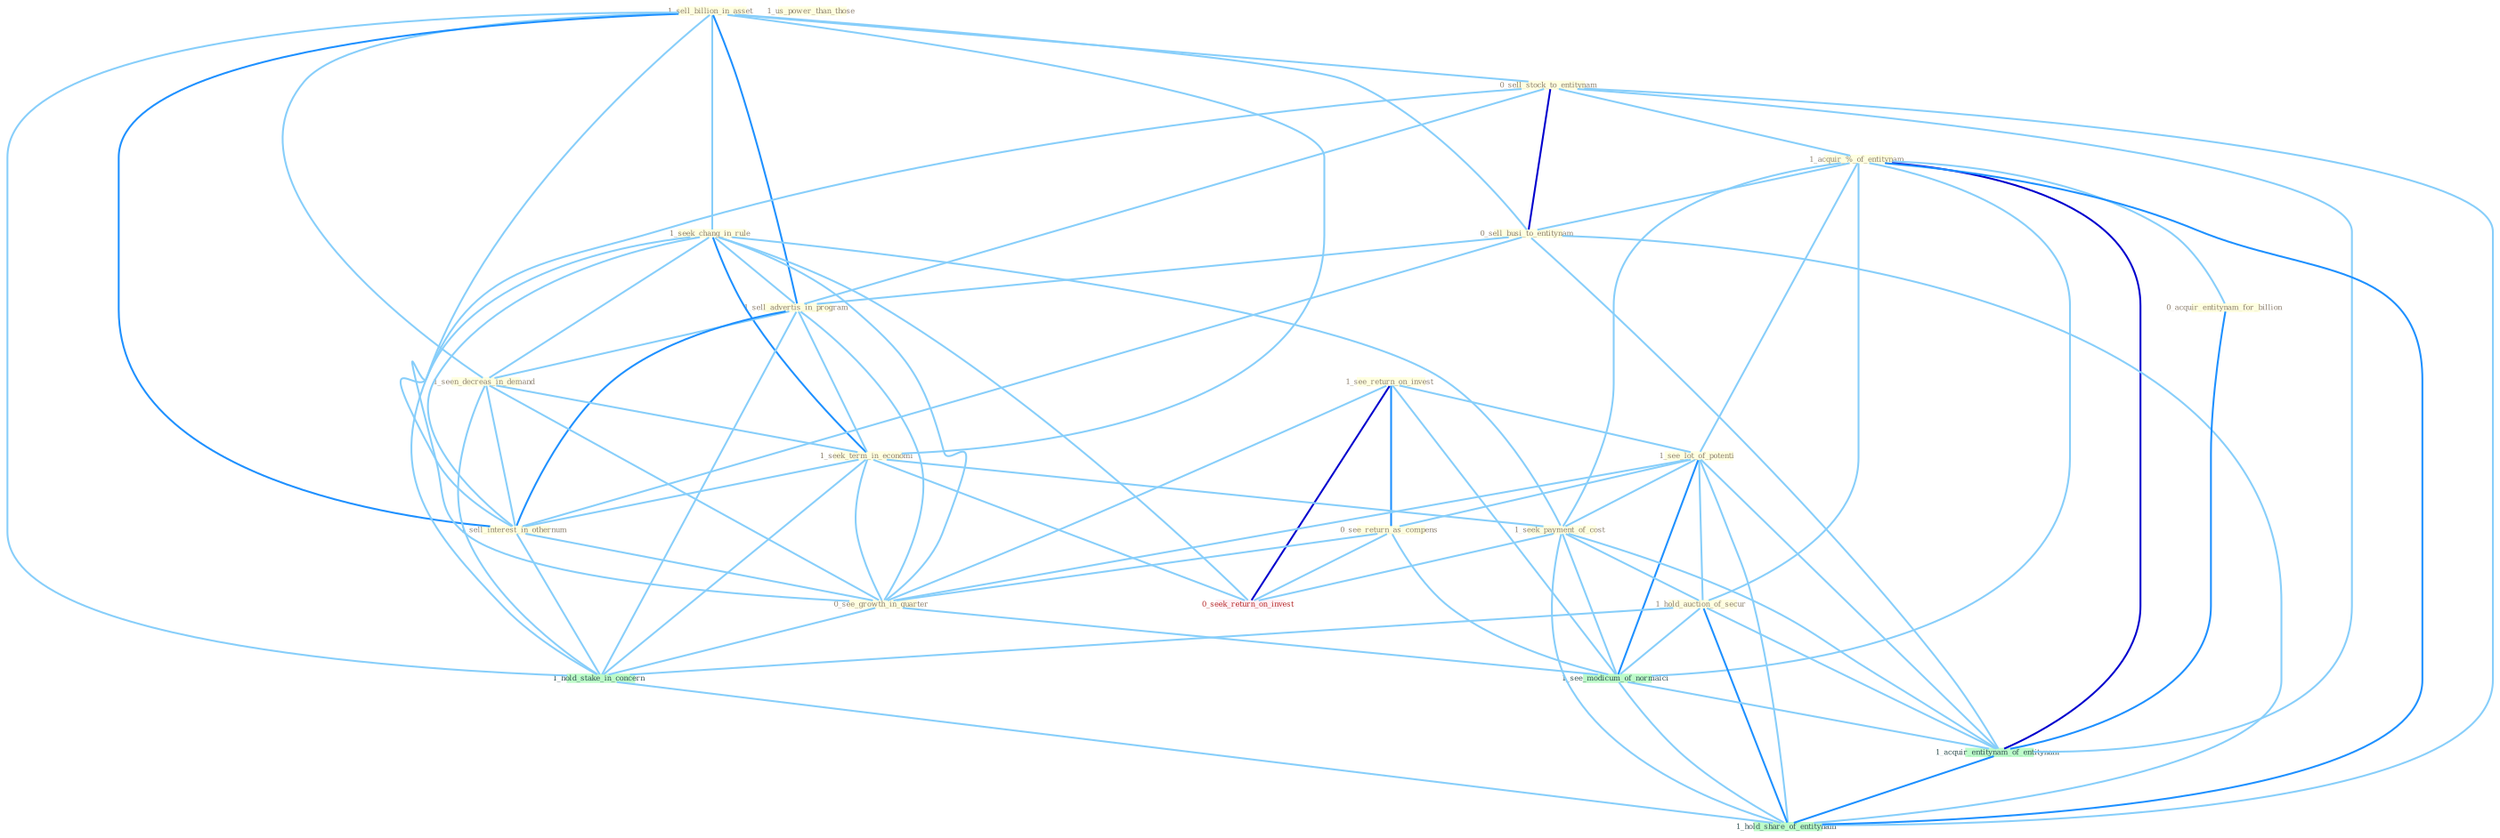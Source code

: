 Graph G{ 
    node
    [shape=polygon,style=filled,width=.5,height=.06,color="#BDFCC9",fixedsize=true,fontsize=4,
    fontcolor="#2f4f4f"];
    {node
    [color="#ffffe0", fontcolor="#8b7d6b"] "1_see_return_on_invest " "1_sell_billion_in_asset " "1_seek_chang_in_rule " "0_sell_stock_to_entitynam " "1_acquir_%_of_entitynam " "0_sell_busi_to_entitynam " "1_sell_advertis_in_program " "1_seen_decreas_in_demand " "1_see_lot_of_potenti " "1_seek_term_in_economi " "1_seek_payment_of_cost " "0_see_return_as_compens " "0_acquir_entitynam_for_billion " "1_sell_interest_in_othernum " "1_us_power_than_those " "1_hold_auction_of_secur " "0_see_growth_in_quarter "}
{node [color="#fff0f5", fontcolor="#b22222"] "0_seek_return_on_invest "}
edge [color="#B0E2FF"];

	"1_see_return_on_invest " -- "1_see_lot_of_potenti " [w="1", color="#87cefa" ];
	"1_see_return_on_invest " -- "0_see_return_as_compens " [w="2", color="#1e90ff" , len=0.8];
	"1_see_return_on_invest " -- "0_see_growth_in_quarter " [w="1", color="#87cefa" ];
	"1_see_return_on_invest " -- "0_seek_return_on_invest " [w="3", color="#0000cd" , len=0.6];
	"1_see_return_on_invest " -- "1_see_modicum_of_normalci " [w="1", color="#87cefa" ];
	"1_sell_billion_in_asset " -- "1_seek_chang_in_rule " [w="1", color="#87cefa" ];
	"1_sell_billion_in_asset " -- "0_sell_stock_to_entitynam " [w="1", color="#87cefa" ];
	"1_sell_billion_in_asset " -- "0_sell_busi_to_entitynam " [w="1", color="#87cefa" ];
	"1_sell_billion_in_asset " -- "1_sell_advertis_in_program " [w="2", color="#1e90ff" , len=0.8];
	"1_sell_billion_in_asset " -- "1_seen_decreas_in_demand " [w="1", color="#87cefa" ];
	"1_sell_billion_in_asset " -- "1_seek_term_in_economi " [w="1", color="#87cefa" ];
	"1_sell_billion_in_asset " -- "1_sell_interest_in_othernum " [w="2", color="#1e90ff" , len=0.8];
	"1_sell_billion_in_asset " -- "0_see_growth_in_quarter " [w="1", color="#87cefa" ];
	"1_sell_billion_in_asset " -- "1_hold_stake_in_concern " [w="1", color="#87cefa" ];
	"1_seek_chang_in_rule " -- "1_sell_advertis_in_program " [w="1", color="#87cefa" ];
	"1_seek_chang_in_rule " -- "1_seen_decreas_in_demand " [w="1", color="#87cefa" ];
	"1_seek_chang_in_rule " -- "1_seek_term_in_economi " [w="2", color="#1e90ff" , len=0.8];
	"1_seek_chang_in_rule " -- "1_seek_payment_of_cost " [w="1", color="#87cefa" ];
	"1_seek_chang_in_rule " -- "1_sell_interest_in_othernum " [w="1", color="#87cefa" ];
	"1_seek_chang_in_rule " -- "0_see_growth_in_quarter " [w="1", color="#87cefa" ];
	"1_seek_chang_in_rule " -- "1_hold_stake_in_concern " [w="1", color="#87cefa" ];
	"1_seek_chang_in_rule " -- "0_seek_return_on_invest " [w="1", color="#87cefa" ];
	"0_sell_stock_to_entitynam " -- "1_acquir_%_of_entitynam " [w="1", color="#87cefa" ];
	"0_sell_stock_to_entitynam " -- "0_sell_busi_to_entitynam " [w="3", color="#0000cd" , len=0.6];
	"0_sell_stock_to_entitynam " -- "1_sell_advertis_in_program " [w="1", color="#87cefa" ];
	"0_sell_stock_to_entitynam " -- "1_sell_interest_in_othernum " [w="1", color="#87cefa" ];
	"0_sell_stock_to_entitynam " -- "1_acquir_entitynam_of_entitynam " [w="1", color="#87cefa" ];
	"0_sell_stock_to_entitynam " -- "1_hold_share_of_entitynam " [w="1", color="#87cefa" ];
	"1_acquir_%_of_entitynam " -- "0_sell_busi_to_entitynam " [w="1", color="#87cefa" ];
	"1_acquir_%_of_entitynam " -- "1_see_lot_of_potenti " [w="1", color="#87cefa" ];
	"1_acquir_%_of_entitynam " -- "1_seek_payment_of_cost " [w="1", color="#87cefa" ];
	"1_acquir_%_of_entitynam " -- "0_acquir_entitynam_for_billion " [w="1", color="#87cefa" ];
	"1_acquir_%_of_entitynam " -- "1_hold_auction_of_secur " [w="1", color="#87cefa" ];
	"1_acquir_%_of_entitynam " -- "1_see_modicum_of_normalci " [w="1", color="#87cefa" ];
	"1_acquir_%_of_entitynam " -- "1_acquir_entitynam_of_entitynam " [w="3", color="#0000cd" , len=0.6];
	"1_acquir_%_of_entitynam " -- "1_hold_share_of_entitynam " [w="2", color="#1e90ff" , len=0.8];
	"0_sell_busi_to_entitynam " -- "1_sell_advertis_in_program " [w="1", color="#87cefa" ];
	"0_sell_busi_to_entitynam " -- "1_sell_interest_in_othernum " [w="1", color="#87cefa" ];
	"0_sell_busi_to_entitynam " -- "1_acquir_entitynam_of_entitynam " [w="1", color="#87cefa" ];
	"0_sell_busi_to_entitynam " -- "1_hold_share_of_entitynam " [w="1", color="#87cefa" ];
	"1_sell_advertis_in_program " -- "1_seen_decreas_in_demand " [w="1", color="#87cefa" ];
	"1_sell_advertis_in_program " -- "1_seek_term_in_economi " [w="1", color="#87cefa" ];
	"1_sell_advertis_in_program " -- "1_sell_interest_in_othernum " [w="2", color="#1e90ff" , len=0.8];
	"1_sell_advertis_in_program " -- "0_see_growth_in_quarter " [w="1", color="#87cefa" ];
	"1_sell_advertis_in_program " -- "1_hold_stake_in_concern " [w="1", color="#87cefa" ];
	"1_seen_decreas_in_demand " -- "1_seek_term_in_economi " [w="1", color="#87cefa" ];
	"1_seen_decreas_in_demand " -- "1_sell_interest_in_othernum " [w="1", color="#87cefa" ];
	"1_seen_decreas_in_demand " -- "0_see_growth_in_quarter " [w="1", color="#87cefa" ];
	"1_seen_decreas_in_demand " -- "1_hold_stake_in_concern " [w="1", color="#87cefa" ];
	"1_see_lot_of_potenti " -- "1_seek_payment_of_cost " [w="1", color="#87cefa" ];
	"1_see_lot_of_potenti " -- "0_see_return_as_compens " [w="1", color="#87cefa" ];
	"1_see_lot_of_potenti " -- "1_hold_auction_of_secur " [w="1", color="#87cefa" ];
	"1_see_lot_of_potenti " -- "0_see_growth_in_quarter " [w="1", color="#87cefa" ];
	"1_see_lot_of_potenti " -- "1_see_modicum_of_normalci " [w="2", color="#1e90ff" , len=0.8];
	"1_see_lot_of_potenti " -- "1_acquir_entitynam_of_entitynam " [w="1", color="#87cefa" ];
	"1_see_lot_of_potenti " -- "1_hold_share_of_entitynam " [w="1", color="#87cefa" ];
	"1_seek_term_in_economi " -- "1_seek_payment_of_cost " [w="1", color="#87cefa" ];
	"1_seek_term_in_economi " -- "1_sell_interest_in_othernum " [w="1", color="#87cefa" ];
	"1_seek_term_in_economi " -- "0_see_growth_in_quarter " [w="1", color="#87cefa" ];
	"1_seek_term_in_economi " -- "1_hold_stake_in_concern " [w="1", color="#87cefa" ];
	"1_seek_term_in_economi " -- "0_seek_return_on_invest " [w="1", color="#87cefa" ];
	"1_seek_payment_of_cost " -- "1_hold_auction_of_secur " [w="1", color="#87cefa" ];
	"1_seek_payment_of_cost " -- "0_seek_return_on_invest " [w="1", color="#87cefa" ];
	"1_seek_payment_of_cost " -- "1_see_modicum_of_normalci " [w="1", color="#87cefa" ];
	"1_seek_payment_of_cost " -- "1_acquir_entitynam_of_entitynam " [w="1", color="#87cefa" ];
	"1_seek_payment_of_cost " -- "1_hold_share_of_entitynam " [w="1", color="#87cefa" ];
	"0_see_return_as_compens " -- "0_see_growth_in_quarter " [w="1", color="#87cefa" ];
	"0_see_return_as_compens " -- "0_seek_return_on_invest " [w="1", color="#87cefa" ];
	"0_see_return_as_compens " -- "1_see_modicum_of_normalci " [w="1", color="#87cefa" ];
	"0_acquir_entitynam_for_billion " -- "1_acquir_entitynam_of_entitynam " [w="2", color="#1e90ff" , len=0.8];
	"1_sell_interest_in_othernum " -- "0_see_growth_in_quarter " [w="1", color="#87cefa" ];
	"1_sell_interest_in_othernum " -- "1_hold_stake_in_concern " [w="1", color="#87cefa" ];
	"1_hold_auction_of_secur " -- "1_hold_stake_in_concern " [w="1", color="#87cefa" ];
	"1_hold_auction_of_secur " -- "1_see_modicum_of_normalci " [w="1", color="#87cefa" ];
	"1_hold_auction_of_secur " -- "1_acquir_entitynam_of_entitynam " [w="1", color="#87cefa" ];
	"1_hold_auction_of_secur " -- "1_hold_share_of_entitynam " [w="2", color="#1e90ff" , len=0.8];
	"0_see_growth_in_quarter " -- "1_hold_stake_in_concern " [w="1", color="#87cefa" ];
	"0_see_growth_in_quarter " -- "1_see_modicum_of_normalci " [w="1", color="#87cefa" ];
	"1_hold_stake_in_concern " -- "1_hold_share_of_entitynam " [w="1", color="#87cefa" ];
	"1_see_modicum_of_normalci " -- "1_acquir_entitynam_of_entitynam " [w="1", color="#87cefa" ];
	"1_see_modicum_of_normalci " -- "1_hold_share_of_entitynam " [w="1", color="#87cefa" ];
	"1_acquir_entitynam_of_entitynam " -- "1_hold_share_of_entitynam " [w="2", color="#1e90ff" , len=0.8];
}